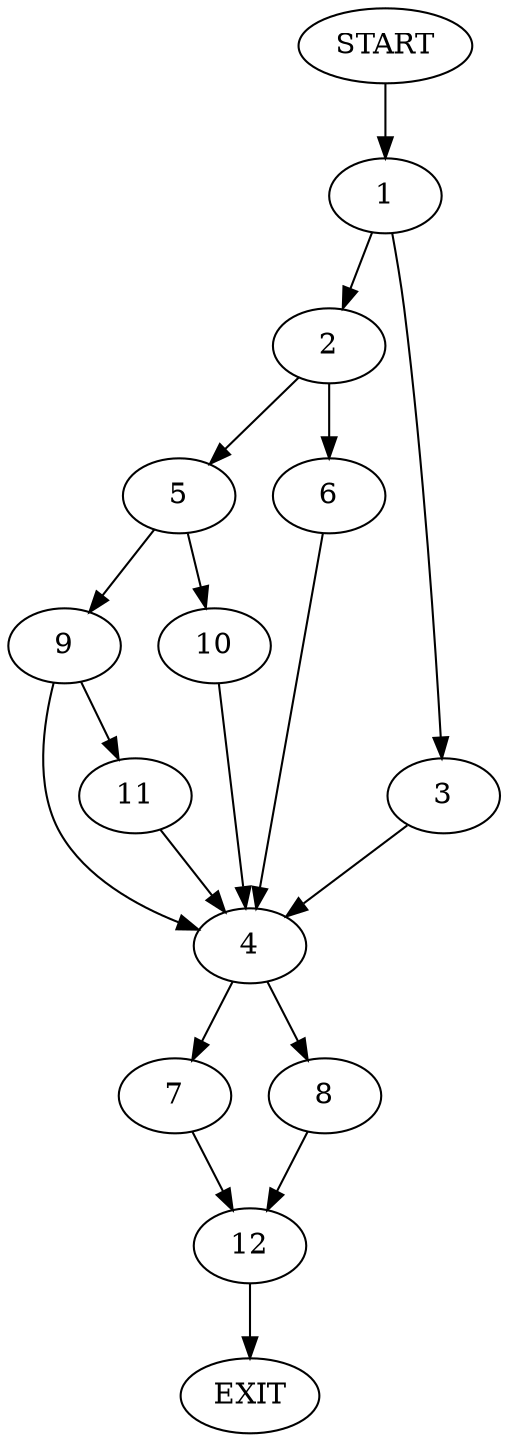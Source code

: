 digraph {
0 [label="START"]
13 [label="EXIT"]
0 -> 1
1 -> 2
1 -> 3
3 -> 4
2 -> 5
2 -> 6
4 -> 7
4 -> 8
5 -> 9
5 -> 10
6 -> 4
9 -> 11
9 -> 4
10 -> 4
11 -> 4
8 -> 12
7 -> 12
12 -> 13
}
